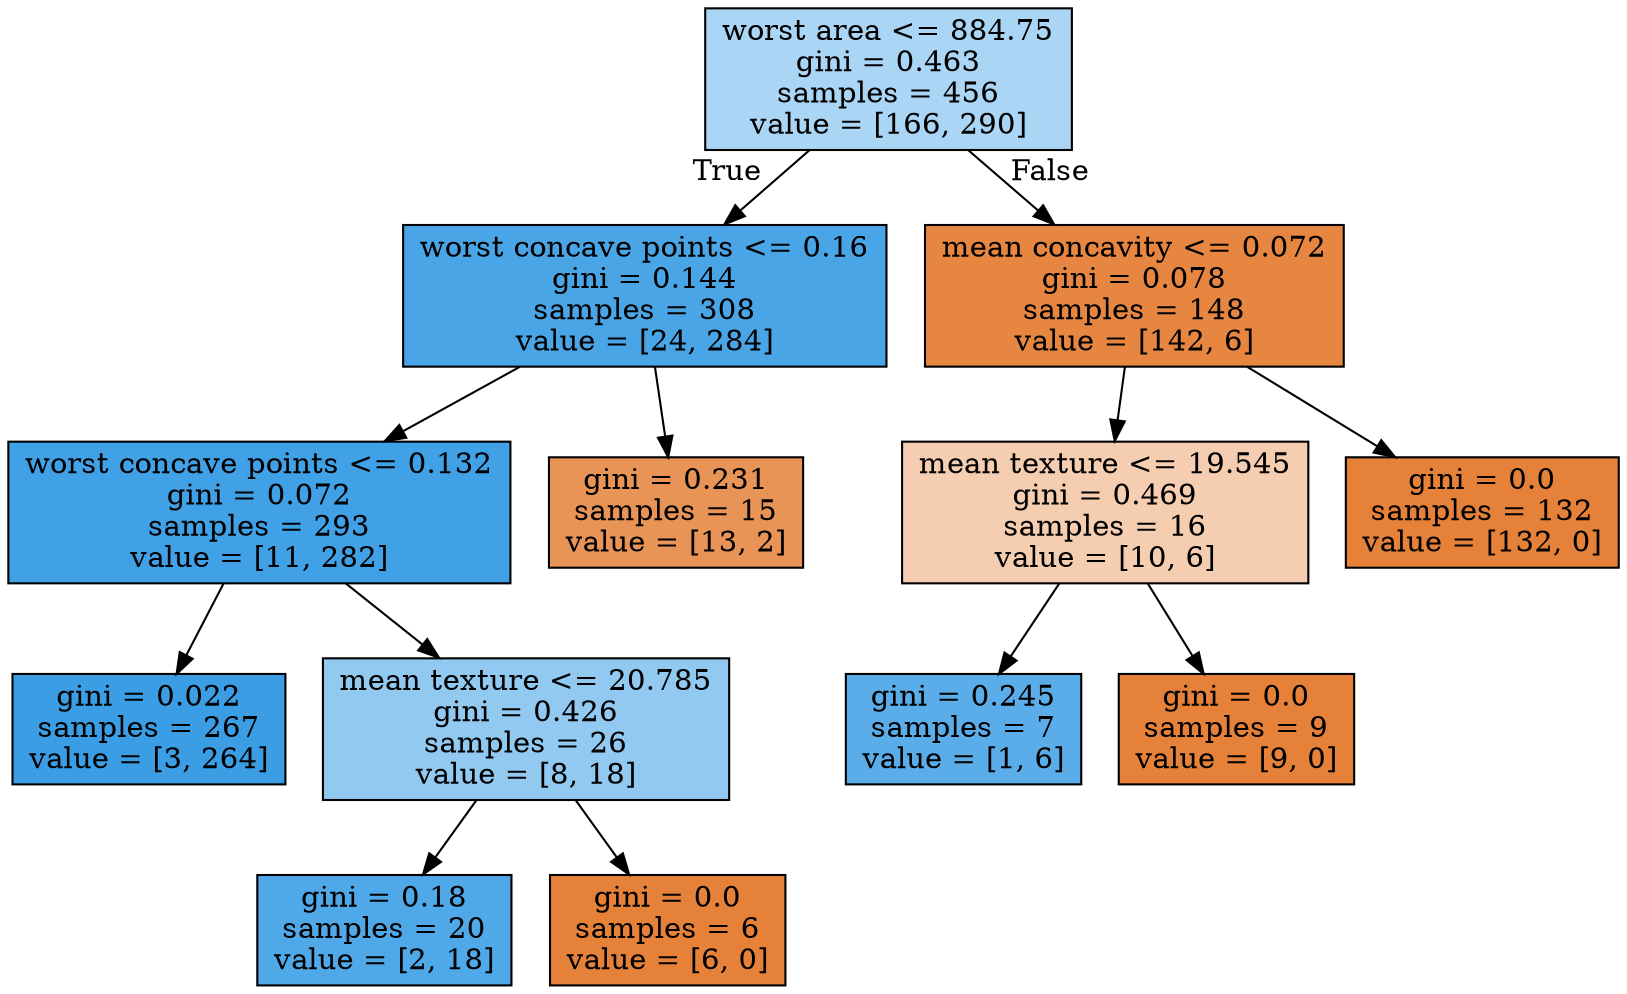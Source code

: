digraph Tree {
node [shape=box, style="filled", color="black"] ;
0 [label="worst area <= 884.75\ngini = 0.463\nsamples = 456\nvalue = [166, 290]", fillcolor="#aad5f4"] ;
1 [label="worst concave points <= 0.16\ngini = 0.144\nsamples = 308\nvalue = [24, 284]", fillcolor="#4aa5e7"] ;
0 -> 1 [labeldistance=2.5, labelangle=45, headlabel="True"] ;
2 [label="worst concave points <= 0.132\ngini = 0.072\nsamples = 293\nvalue = [11, 282]", fillcolor="#41a1e6"] ;
1 -> 2 ;
3 [label="gini = 0.022\nsamples = 267\nvalue = [3, 264]", fillcolor="#3b9ee5"] ;
2 -> 3 ;
12 [label="mean texture <= 20.785\ngini = 0.426\nsamples = 26\nvalue = [8, 18]", fillcolor="#91c9f1"] ;
2 -> 12 ;
13 [label="gini = 0.18\nsamples = 20\nvalue = [2, 18]", fillcolor="#4fa8e8"] ;
12 -> 13 ;
18 [label="gini = 0.0\nsamples = 6\nvalue = [6, 0]", fillcolor="#e58139"] ;
12 -> 18 ;
19 [label="gini = 0.231\nsamples = 15\nvalue = [13, 2]", fillcolor="#e99457"] ;
1 -> 19 ;
22 [label="mean concavity <= 0.072\ngini = 0.078\nsamples = 148\nvalue = [142, 6]", fillcolor="#e68641"] ;
0 -> 22 [labeldistance=2.5, labelangle=-45, headlabel="False"] ;
23 [label="mean texture <= 19.545\ngini = 0.469\nsamples = 16\nvalue = [10, 6]", fillcolor="#f5cdb0"] ;
22 -> 23 ;
24 [label="gini = 0.245\nsamples = 7\nvalue = [1, 6]", fillcolor="#5aade9"] ;
23 -> 24 ;
27 [label="gini = 0.0\nsamples = 9\nvalue = [9, 0]", fillcolor="#e58139"] ;
23 -> 27 ;
28 [label="gini = 0.0\nsamples = 132\nvalue = [132, 0]", fillcolor="#e58139"] ;
22 -> 28 ;
}